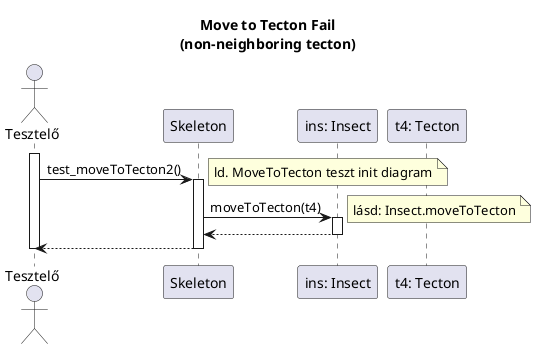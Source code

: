@startuml test_moveToTecton2

title Move to Tecton Fail\n(non-neighboring tecton)

actor "Tesztelő" as t
participant "Skeleton" as ske
participant "ins: Insect" as i
participant "t4: Tecton" as t4

activate t

t -> ske: test_moveToTecton2()
note right: ld. MoveToTecton teszt init diagram
activate ske
	ske -> i: moveToTecton(t4)
	activate i
	note right: lásd: Insect.moveToTecton

	ske <-- i
	deactivate i

'	opt ins.tecton != t1
'		t -> logger: printError("test_moveToTecton2 failed")
'		activate logger
'
'		t <-- logger
'		deactivate logger
'	end

t <-- ske
deactivate ske

deactivate t


@enduml